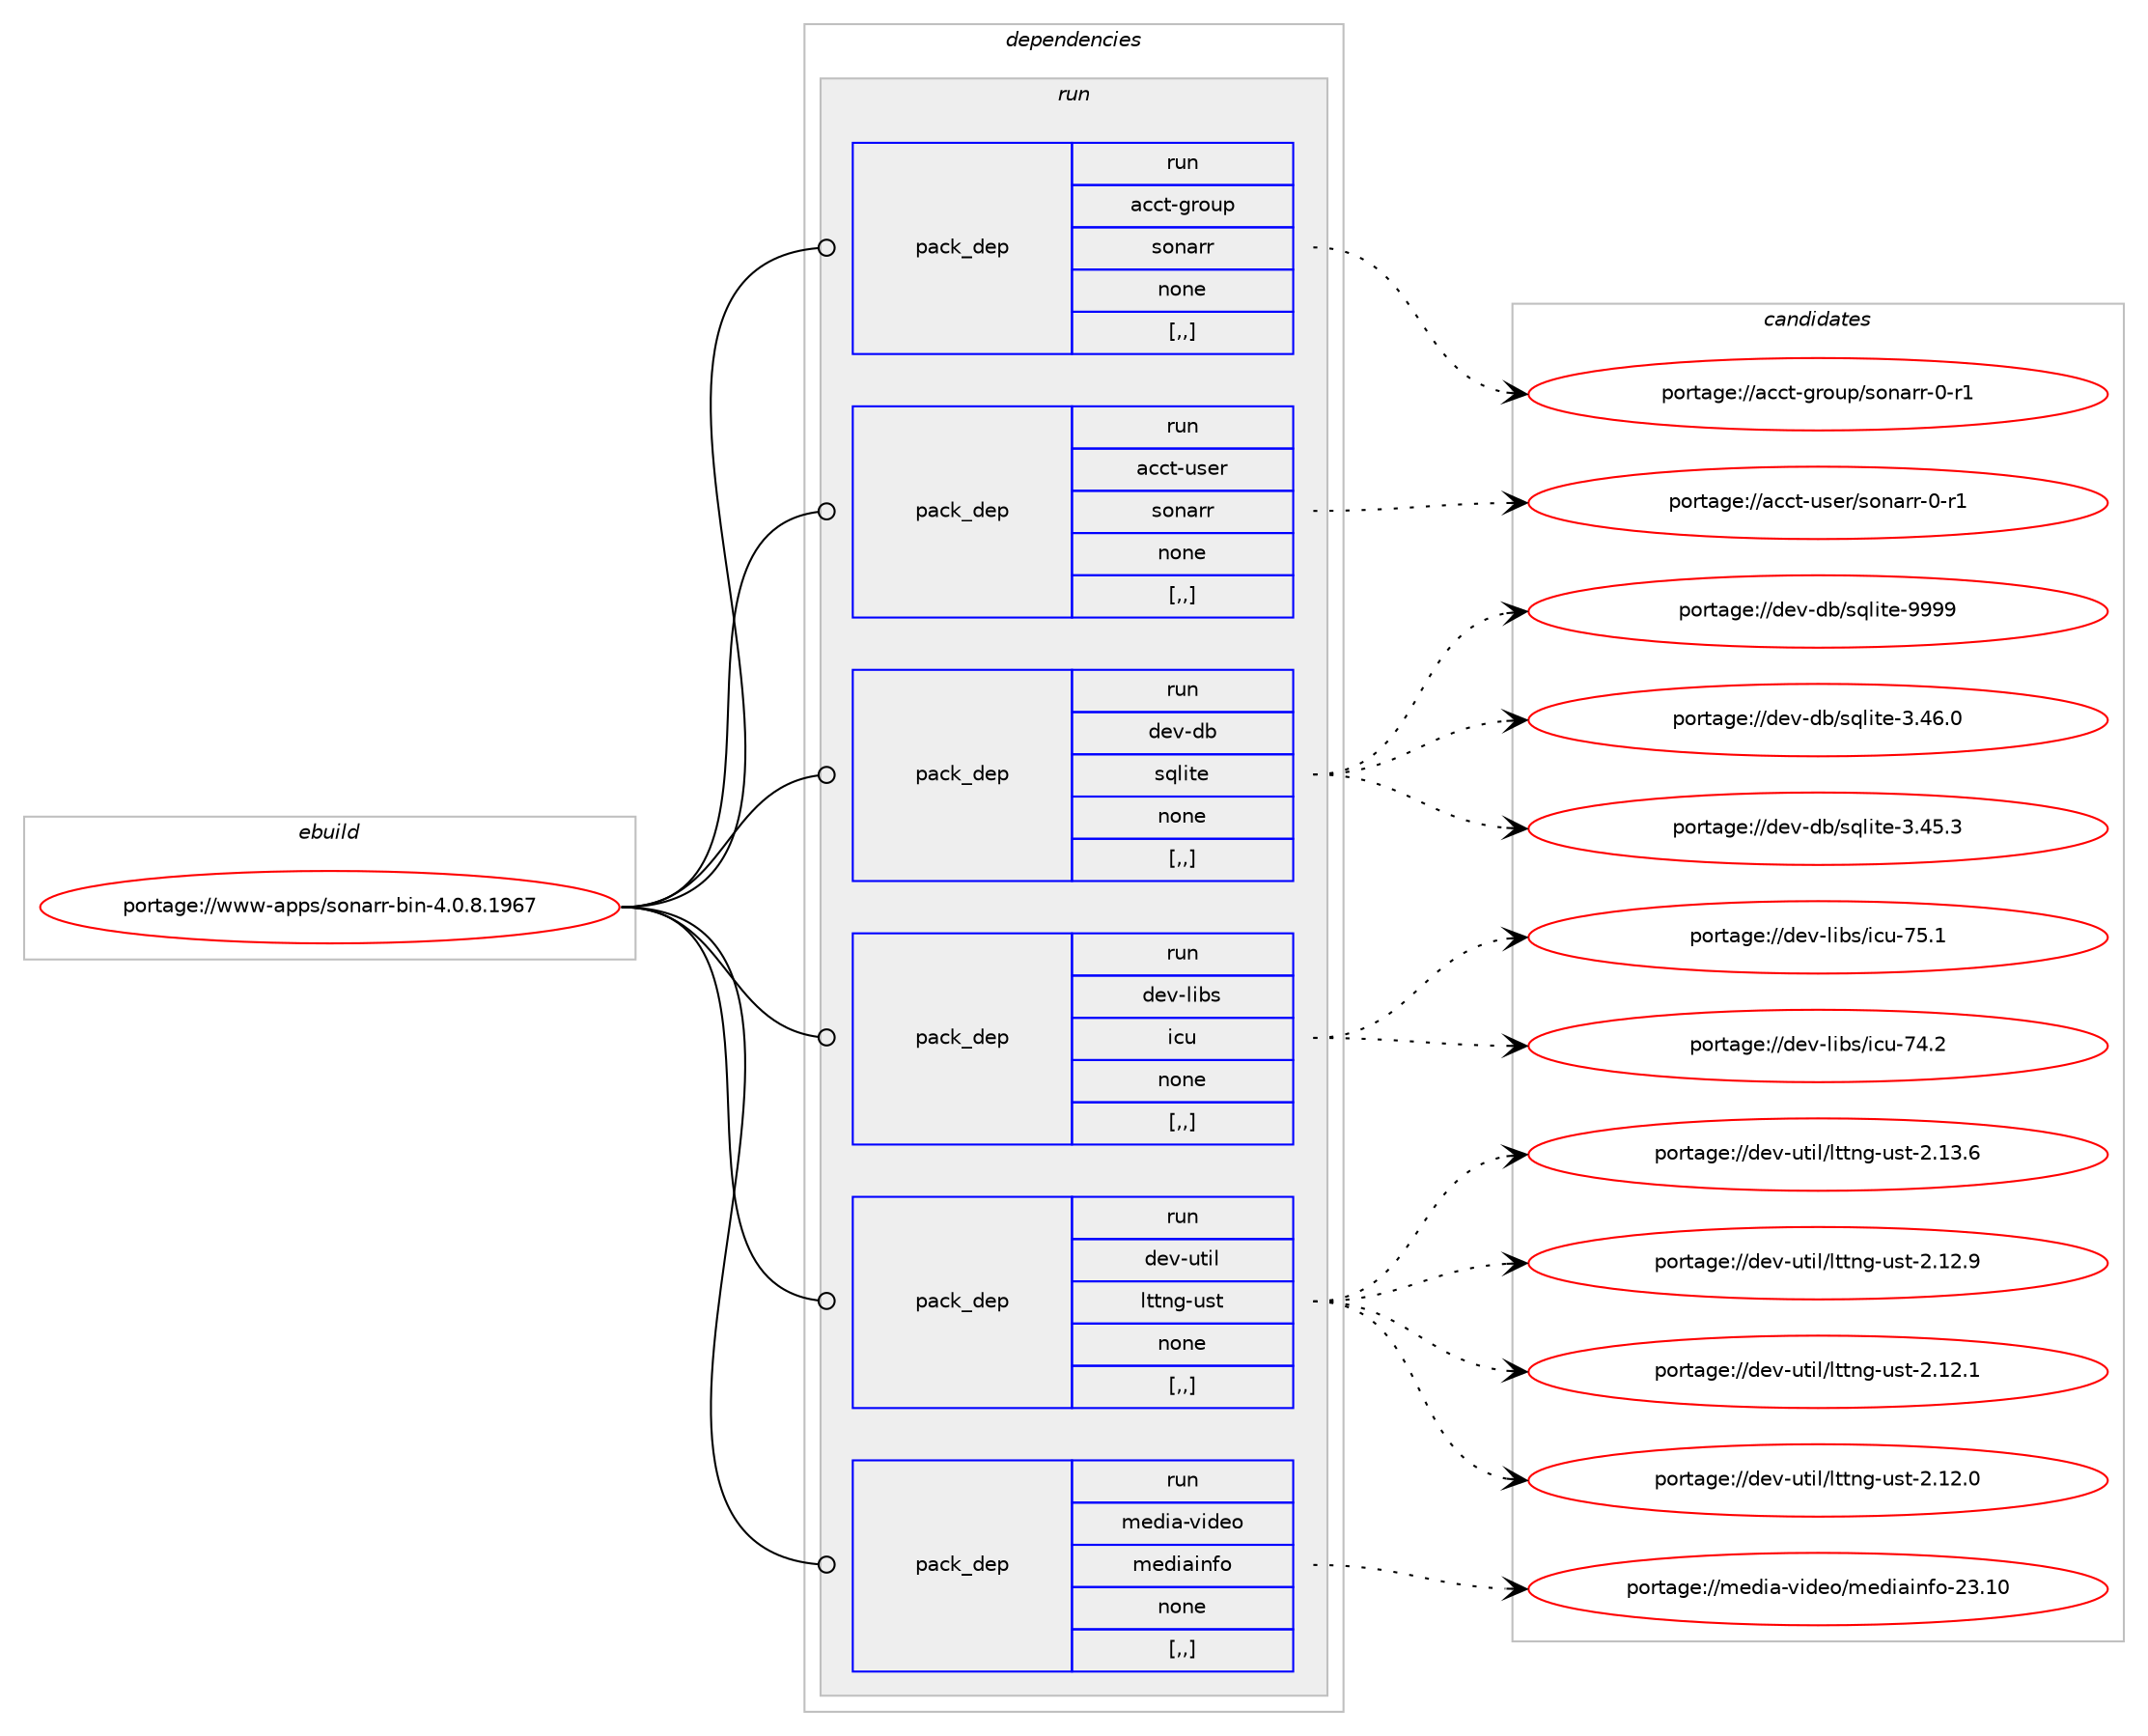 digraph prolog {

# *************
# Graph options
# *************

newrank=true;
concentrate=true;
compound=true;
graph [rankdir=LR,fontname=Helvetica,fontsize=10,ranksep=1.5];#, ranksep=2.5, nodesep=0.2];
edge  [arrowhead=vee];
node  [fontname=Helvetica,fontsize=10];

# **********
# The ebuild
# **********

subgraph cluster_leftcol {
color=gray;
label=<<i>ebuild</i>>;
id [label="portage://www-apps/sonarr-bin-4.0.8.1967", color=red, width=4, href="../www-apps/sonarr-bin-4.0.8.1967.svg"];
}

# ****************
# The dependencies
# ****************

subgraph cluster_midcol {
color=gray;
label=<<i>dependencies</i>>;
subgraph cluster_compile {
fillcolor="#eeeeee";
style=filled;
label=<<i>compile</i>>;
}
subgraph cluster_compileandrun {
fillcolor="#eeeeee";
style=filled;
label=<<i>compile and run</i>>;
}
subgraph cluster_run {
fillcolor="#eeeeee";
style=filled;
label=<<i>run</i>>;
subgraph pack325718 {
dependency448386 [label=<<TABLE BORDER="0" CELLBORDER="1" CELLSPACING="0" CELLPADDING="4" WIDTH="220"><TR><TD ROWSPAN="6" CELLPADDING="30">pack_dep</TD></TR><TR><TD WIDTH="110">run</TD></TR><TR><TD>acct-group</TD></TR><TR><TD>sonarr</TD></TR><TR><TD>none</TD></TR><TR><TD>[,,]</TD></TR></TABLE>>, shape=none, color=blue];
}
id:e -> dependency448386:w [weight=20,style="solid",arrowhead="odot"];
subgraph pack325719 {
dependency448387 [label=<<TABLE BORDER="0" CELLBORDER="1" CELLSPACING="0" CELLPADDING="4" WIDTH="220"><TR><TD ROWSPAN="6" CELLPADDING="30">pack_dep</TD></TR><TR><TD WIDTH="110">run</TD></TR><TR><TD>acct-user</TD></TR><TR><TD>sonarr</TD></TR><TR><TD>none</TD></TR><TR><TD>[,,]</TD></TR></TABLE>>, shape=none, color=blue];
}
id:e -> dependency448387:w [weight=20,style="solid",arrowhead="odot"];
subgraph pack325720 {
dependency448388 [label=<<TABLE BORDER="0" CELLBORDER="1" CELLSPACING="0" CELLPADDING="4" WIDTH="220"><TR><TD ROWSPAN="6" CELLPADDING="30">pack_dep</TD></TR><TR><TD WIDTH="110">run</TD></TR><TR><TD>dev-db</TD></TR><TR><TD>sqlite</TD></TR><TR><TD>none</TD></TR><TR><TD>[,,]</TD></TR></TABLE>>, shape=none, color=blue];
}
id:e -> dependency448388:w [weight=20,style="solid",arrowhead="odot"];
subgraph pack325721 {
dependency448389 [label=<<TABLE BORDER="0" CELLBORDER="1" CELLSPACING="0" CELLPADDING="4" WIDTH="220"><TR><TD ROWSPAN="6" CELLPADDING="30">pack_dep</TD></TR><TR><TD WIDTH="110">run</TD></TR><TR><TD>dev-libs</TD></TR><TR><TD>icu</TD></TR><TR><TD>none</TD></TR><TR><TD>[,,]</TD></TR></TABLE>>, shape=none, color=blue];
}
id:e -> dependency448389:w [weight=20,style="solid",arrowhead="odot"];
subgraph pack325722 {
dependency448390 [label=<<TABLE BORDER="0" CELLBORDER="1" CELLSPACING="0" CELLPADDING="4" WIDTH="220"><TR><TD ROWSPAN="6" CELLPADDING="30">pack_dep</TD></TR><TR><TD WIDTH="110">run</TD></TR><TR><TD>dev-util</TD></TR><TR><TD>lttng-ust</TD></TR><TR><TD>none</TD></TR><TR><TD>[,,]</TD></TR></TABLE>>, shape=none, color=blue];
}
id:e -> dependency448390:w [weight=20,style="solid",arrowhead="odot"];
subgraph pack325723 {
dependency448391 [label=<<TABLE BORDER="0" CELLBORDER="1" CELLSPACING="0" CELLPADDING="4" WIDTH="220"><TR><TD ROWSPAN="6" CELLPADDING="30">pack_dep</TD></TR><TR><TD WIDTH="110">run</TD></TR><TR><TD>media-video</TD></TR><TR><TD>mediainfo</TD></TR><TR><TD>none</TD></TR><TR><TD>[,,]</TD></TR></TABLE>>, shape=none, color=blue];
}
id:e -> dependency448391:w [weight=20,style="solid",arrowhead="odot"];
}
}

# **************
# The candidates
# **************

subgraph cluster_choices {
rank=same;
color=gray;
label=<<i>candidates</i>>;

subgraph choice325718 {
color=black;
nodesep=1;
choice97999911645103114111117112471151111109711411445484511449 [label="portage://acct-group/sonarr-0-r1", color=red, width=4,href="../acct-group/sonarr-0-r1.svg"];
dependency448386:e -> choice97999911645103114111117112471151111109711411445484511449:w [style=dotted,weight="100"];
}
subgraph choice325719 {
color=black;
nodesep=1;
choice97999911645117115101114471151111109711411445484511449 [label="portage://acct-user/sonarr-0-r1", color=red, width=4,href="../acct-user/sonarr-0-r1.svg"];
dependency448387:e -> choice97999911645117115101114471151111109711411445484511449:w [style=dotted,weight="100"];
}
subgraph choice325720 {
color=black;
nodesep=1;
choice1001011184510098471151131081051161014557575757 [label="portage://dev-db/sqlite-9999", color=red, width=4,href="../dev-db/sqlite-9999.svg"];
choice10010111845100984711511310810511610145514652544648 [label="portage://dev-db/sqlite-3.46.0", color=red, width=4,href="../dev-db/sqlite-3.46.0.svg"];
choice10010111845100984711511310810511610145514652534651 [label="portage://dev-db/sqlite-3.45.3", color=red, width=4,href="../dev-db/sqlite-3.45.3.svg"];
dependency448388:e -> choice1001011184510098471151131081051161014557575757:w [style=dotted,weight="100"];
dependency448388:e -> choice10010111845100984711511310810511610145514652544648:w [style=dotted,weight="100"];
dependency448388:e -> choice10010111845100984711511310810511610145514652534651:w [style=dotted,weight="100"];
}
subgraph choice325721 {
color=black;
nodesep=1;
choice100101118451081059811547105991174555534649 [label="portage://dev-libs/icu-75.1", color=red, width=4,href="../dev-libs/icu-75.1.svg"];
choice100101118451081059811547105991174555524650 [label="portage://dev-libs/icu-74.2", color=red, width=4,href="../dev-libs/icu-74.2.svg"];
dependency448389:e -> choice100101118451081059811547105991174555534649:w [style=dotted,weight="100"];
dependency448389:e -> choice100101118451081059811547105991174555524650:w [style=dotted,weight="100"];
}
subgraph choice325722 {
color=black;
nodesep=1;
choice10010111845117116105108471081161161101034511711511645504649514654 [label="portage://dev-util/lttng-ust-2.13.6", color=red, width=4,href="../dev-util/lttng-ust-2.13.6.svg"];
choice10010111845117116105108471081161161101034511711511645504649504657 [label="portage://dev-util/lttng-ust-2.12.9", color=red, width=4,href="../dev-util/lttng-ust-2.12.9.svg"];
choice10010111845117116105108471081161161101034511711511645504649504649 [label="portage://dev-util/lttng-ust-2.12.1", color=red, width=4,href="../dev-util/lttng-ust-2.12.1.svg"];
choice10010111845117116105108471081161161101034511711511645504649504648 [label="portage://dev-util/lttng-ust-2.12.0", color=red, width=4,href="../dev-util/lttng-ust-2.12.0.svg"];
dependency448390:e -> choice10010111845117116105108471081161161101034511711511645504649514654:w [style=dotted,weight="100"];
dependency448390:e -> choice10010111845117116105108471081161161101034511711511645504649504657:w [style=dotted,weight="100"];
dependency448390:e -> choice10010111845117116105108471081161161101034511711511645504649504649:w [style=dotted,weight="100"];
dependency448390:e -> choice10010111845117116105108471081161161101034511711511645504649504648:w [style=dotted,weight="100"];
}
subgraph choice325723 {
color=black;
nodesep=1;
choice10910110010597451181051001011114710910110010597105110102111455051464948 [label="portage://media-video/mediainfo-23.10", color=red, width=4,href="../media-video/mediainfo-23.10.svg"];
dependency448391:e -> choice10910110010597451181051001011114710910110010597105110102111455051464948:w [style=dotted,weight="100"];
}
}

}
